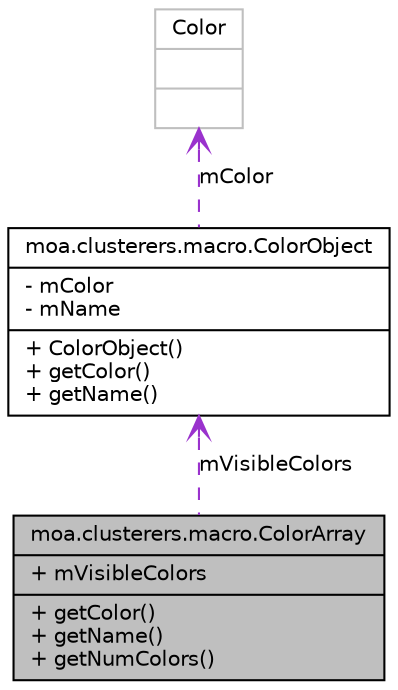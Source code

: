 digraph G
{
  edge [fontname="Helvetica",fontsize="10",labelfontname="Helvetica",labelfontsize="10"];
  node [fontname="Helvetica",fontsize="10",shape=record];
  Node1 [label="{moa.clusterers.macro.ColorArray\n|+ mVisibleColors\l|+ getColor()\l+ getName()\l+ getNumColors()\l}",height=0.2,width=0.4,color="black", fillcolor="grey75", style="filled" fontcolor="black"];
  Node2 -> Node1 [dir=back,color="darkorchid3",fontsize="10",style="dashed",label="mVisibleColors",arrowtail="open",fontname="Helvetica"];
  Node2 [label="{moa.clusterers.macro.ColorObject\n|- mColor\l- mName\l|+ ColorObject()\l+ getColor()\l+ getName()\l}",height=0.2,width=0.4,color="black", fillcolor="white", style="filled",URL="$classmoa_1_1clusterers_1_1macro_1_1ColorObject.html"];
  Node3 -> Node2 [dir=back,color="darkorchid3",fontsize="10",style="dashed",label="mColor",arrowtail="open",fontname="Helvetica"];
  Node3 [label="{Color\n||}",height=0.2,width=0.4,color="grey75", fillcolor="white", style="filled"];
}
